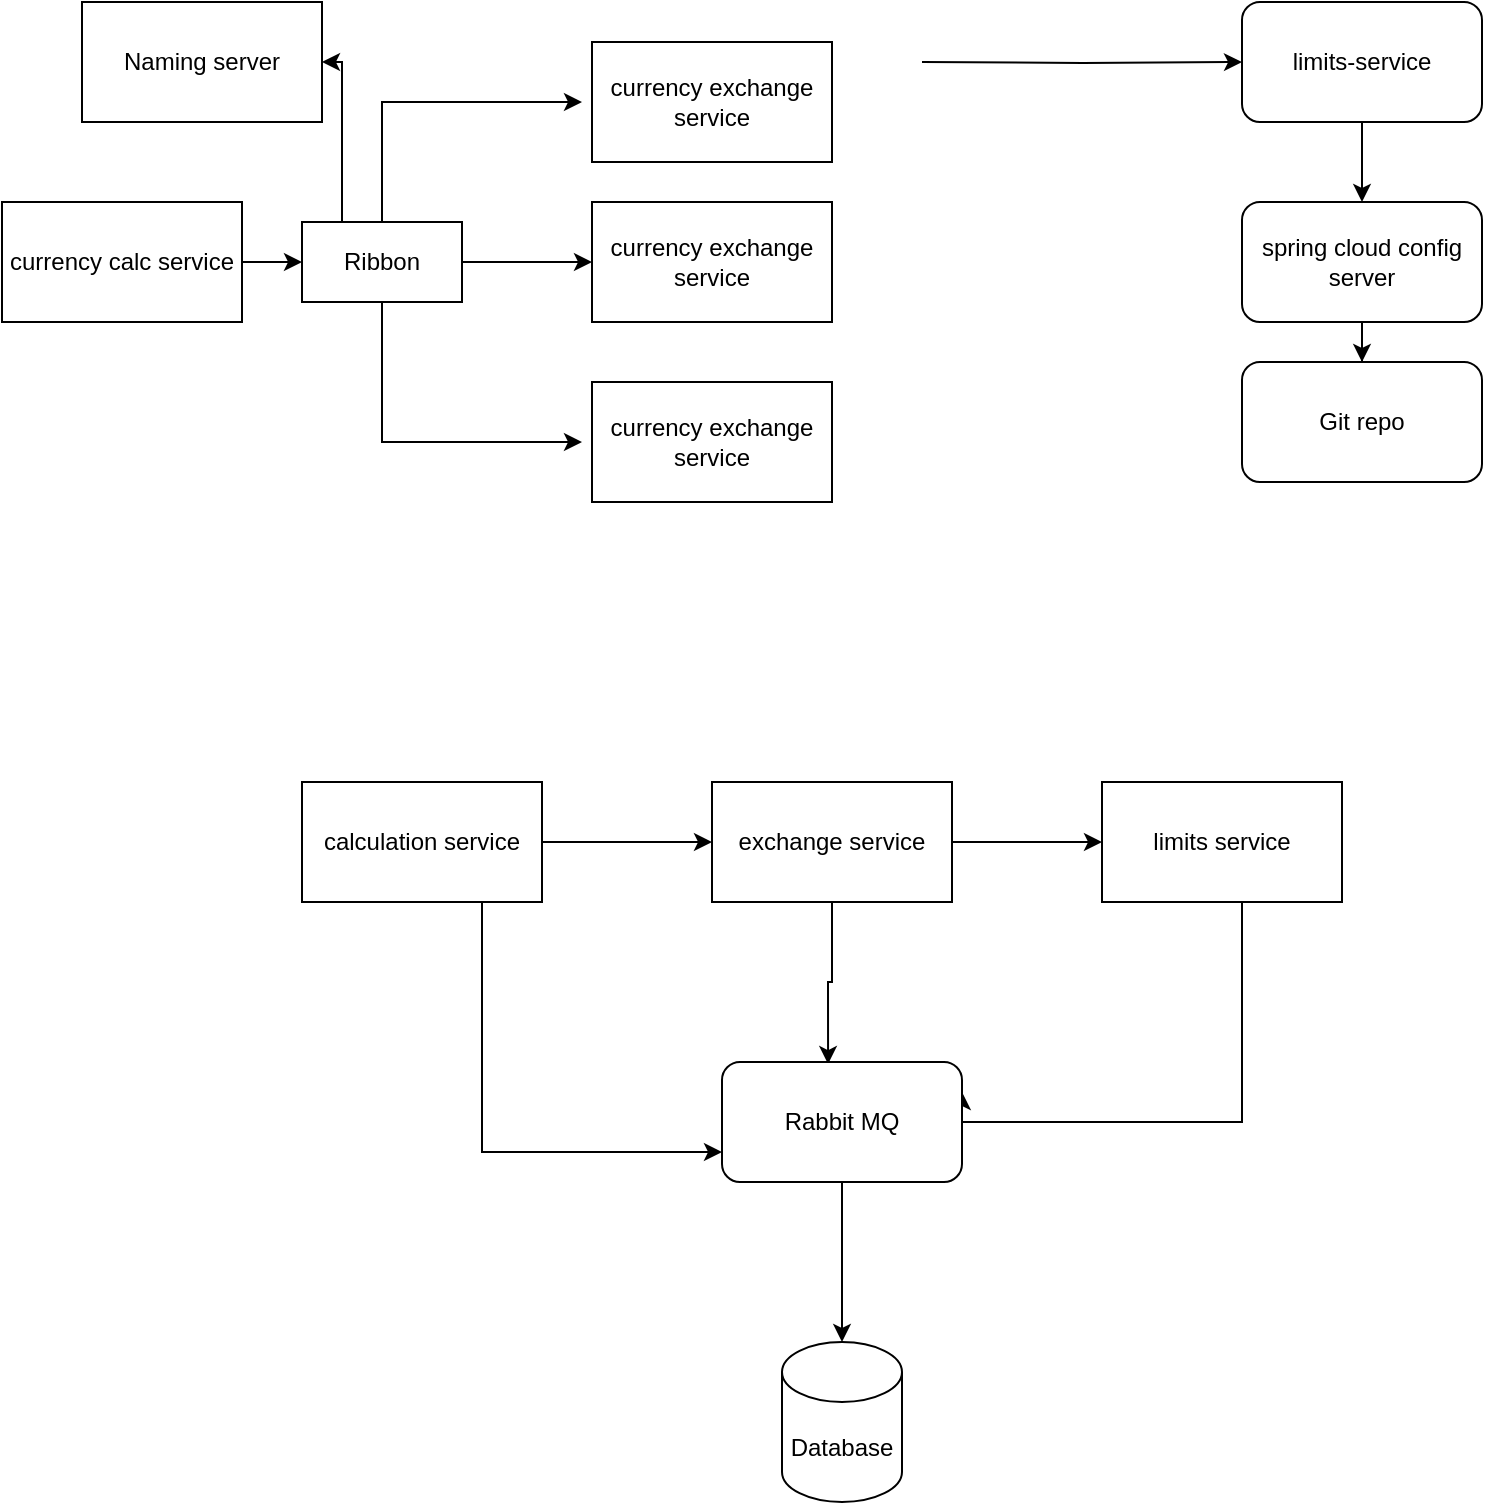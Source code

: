 <mxfile version="20.0.4" type="github">
  <diagram id="X2fJKKt7aarqbtWtg0Cp" name="Page-1">
    <mxGraphModel dx="868" dy="450" grid="1" gridSize="10" guides="1" tooltips="1" connect="1" arrows="1" fold="1" page="1" pageScale="1" pageWidth="850" pageHeight="1100" math="0" shadow="0">
      <root>
        <mxCell id="0" />
        <mxCell id="1" parent="0" />
        <mxCell id="hKdDYJP4mx2-etjvpNGC-3" value="" style="edgeStyle=orthogonalEdgeStyle;rounded=0;orthogonalLoop=1;jettySize=auto;html=1;" parent="1" source="hKdDYJP4mx2-etjvpNGC-1" target="hKdDYJP4mx2-etjvpNGC-2" edge="1">
          <mxGeometry relative="1" as="geometry" />
        </mxCell>
        <mxCell id="hKdDYJP4mx2-etjvpNGC-1" value="limits-service" style="rounded=1;whiteSpace=wrap;html=1;" parent="1" vertex="1">
          <mxGeometry x="630" y="90" width="120" height="60" as="geometry" />
        </mxCell>
        <mxCell id="hKdDYJP4mx2-etjvpNGC-5" value="" style="edgeStyle=orthogonalEdgeStyle;rounded=0;orthogonalLoop=1;jettySize=auto;html=1;" parent="1" source="hKdDYJP4mx2-etjvpNGC-2" target="hKdDYJP4mx2-etjvpNGC-4" edge="1">
          <mxGeometry relative="1" as="geometry" />
        </mxCell>
        <mxCell id="hKdDYJP4mx2-etjvpNGC-2" value="spring cloud config server" style="whiteSpace=wrap;html=1;rounded=1;" parent="1" vertex="1">
          <mxGeometry x="630" y="190" width="120" height="60" as="geometry" />
        </mxCell>
        <mxCell id="hKdDYJP4mx2-etjvpNGC-4" value="Git repo" style="whiteSpace=wrap;html=1;rounded=1;" parent="1" vertex="1">
          <mxGeometry x="630" y="270" width="120" height="60" as="geometry" />
        </mxCell>
        <mxCell id="hKdDYJP4mx2-etjvpNGC-13" value="" style="edgeStyle=orthogonalEdgeStyle;rounded=0;orthogonalLoop=1;jettySize=auto;html=1;" parent="1" source="hKdDYJP4mx2-etjvpNGC-6" target="hKdDYJP4mx2-etjvpNGC-12" edge="1">
          <mxGeometry relative="1" as="geometry" />
        </mxCell>
        <mxCell id="hKdDYJP4mx2-etjvpNGC-6" value="currency calc service" style="rounded=0;whiteSpace=wrap;html=1;" parent="1" vertex="1">
          <mxGeometry x="10" y="190" width="120" height="60" as="geometry" />
        </mxCell>
        <mxCell id="hKdDYJP4mx2-etjvpNGC-9" value="" style="edgeStyle=orthogonalEdgeStyle;rounded=0;orthogonalLoop=1;jettySize=auto;html=1;" parent="1" target="hKdDYJP4mx2-etjvpNGC-1" edge="1">
          <mxGeometry relative="1" as="geometry">
            <mxPoint x="470" y="120" as="sourcePoint" />
          </mxGeometry>
        </mxCell>
        <mxCell id="hKdDYJP4mx2-etjvpNGC-7" value="currency exchange service" style="whiteSpace=wrap;html=1;rounded=0;" parent="1" vertex="1">
          <mxGeometry x="305" y="190" width="120" height="60" as="geometry" />
        </mxCell>
        <mxCell id="hKdDYJP4mx2-etjvpNGC-10" value="currency exchange service" style="whiteSpace=wrap;html=1;rounded=0;" parent="1" vertex="1">
          <mxGeometry x="305" y="280" width="120" height="60" as="geometry" />
        </mxCell>
        <mxCell id="hKdDYJP4mx2-etjvpNGC-11" value="currency exchange service" style="whiteSpace=wrap;html=1;rounded=0;" parent="1" vertex="1">
          <mxGeometry x="305" y="110" width="120" height="60" as="geometry" />
        </mxCell>
        <mxCell id="hKdDYJP4mx2-etjvpNGC-15" value="" style="edgeStyle=orthogonalEdgeStyle;rounded=0;orthogonalLoop=1;jettySize=auto;html=1;" parent="1" source="hKdDYJP4mx2-etjvpNGC-12" target="hKdDYJP4mx2-etjvpNGC-7" edge="1">
          <mxGeometry relative="1" as="geometry" />
        </mxCell>
        <mxCell id="hKdDYJP4mx2-etjvpNGC-19" value="" style="edgeStyle=orthogonalEdgeStyle;rounded=0;orthogonalLoop=1;jettySize=auto;html=1;" parent="1" source="hKdDYJP4mx2-etjvpNGC-12" edge="1">
          <mxGeometry relative="1" as="geometry">
            <mxPoint x="300" y="140" as="targetPoint" />
            <Array as="points">
              <mxPoint x="200" y="140" />
            </Array>
          </mxGeometry>
        </mxCell>
        <mxCell id="hKdDYJP4mx2-etjvpNGC-20" style="edgeStyle=orthogonalEdgeStyle;rounded=0;orthogonalLoop=1;jettySize=auto;html=1;" parent="1" source="hKdDYJP4mx2-etjvpNGC-12" edge="1">
          <mxGeometry relative="1" as="geometry">
            <mxPoint x="300" y="310" as="targetPoint" />
            <Array as="points">
              <mxPoint x="200" y="310" />
            </Array>
          </mxGeometry>
        </mxCell>
        <mxCell id="hKdDYJP4mx2-etjvpNGC-22" value="" style="edgeStyle=orthogonalEdgeStyle;rounded=0;orthogonalLoop=1;jettySize=auto;html=1;" parent="1" source="hKdDYJP4mx2-etjvpNGC-12" target="hKdDYJP4mx2-etjvpNGC-21" edge="1">
          <mxGeometry relative="1" as="geometry">
            <Array as="points">
              <mxPoint x="180" y="120" />
            </Array>
          </mxGeometry>
        </mxCell>
        <mxCell id="hKdDYJP4mx2-etjvpNGC-12" value="Ribbon" style="whiteSpace=wrap;html=1;rounded=0;" parent="1" vertex="1">
          <mxGeometry x="160" y="200" width="80" height="40" as="geometry" />
        </mxCell>
        <mxCell id="hKdDYJP4mx2-etjvpNGC-21" value="Naming server" style="whiteSpace=wrap;html=1;rounded=0;" parent="1" vertex="1">
          <mxGeometry x="50" y="90" width="120" height="60" as="geometry" />
        </mxCell>
        <mxCell id="zPldYSE9pNG7JLtZt6pi-3" value="" style="edgeStyle=orthogonalEdgeStyle;rounded=0;orthogonalLoop=1;jettySize=auto;html=1;" edge="1" parent="1" source="zPldYSE9pNG7JLtZt6pi-1" target="zPldYSE9pNG7JLtZt6pi-2">
          <mxGeometry relative="1" as="geometry" />
        </mxCell>
        <mxCell id="zPldYSE9pNG7JLtZt6pi-7" style="edgeStyle=orthogonalEdgeStyle;rounded=0;orthogonalLoop=1;jettySize=auto;html=1;exitX=0.75;exitY=1;exitDx=0;exitDy=0;entryX=0;entryY=0.75;entryDx=0;entryDy=0;" edge="1" parent="1" source="zPldYSE9pNG7JLtZt6pi-1" target="zPldYSE9pNG7JLtZt6pi-6">
          <mxGeometry relative="1" as="geometry" />
        </mxCell>
        <mxCell id="zPldYSE9pNG7JLtZt6pi-1" value="calculation service" style="rounded=0;whiteSpace=wrap;html=1;" vertex="1" parent="1">
          <mxGeometry x="160" y="480" width="120" height="60" as="geometry" />
        </mxCell>
        <mxCell id="zPldYSE9pNG7JLtZt6pi-5" value="" style="edgeStyle=orthogonalEdgeStyle;rounded=0;orthogonalLoop=1;jettySize=auto;html=1;" edge="1" parent="1" source="zPldYSE9pNG7JLtZt6pi-2" target="zPldYSE9pNG7JLtZt6pi-4">
          <mxGeometry relative="1" as="geometry" />
        </mxCell>
        <mxCell id="zPldYSE9pNG7JLtZt6pi-8" style="edgeStyle=orthogonalEdgeStyle;rounded=0;orthogonalLoop=1;jettySize=auto;html=1;entryX=0.442;entryY=0.017;entryDx=0;entryDy=0;entryPerimeter=0;" edge="1" parent="1" source="zPldYSE9pNG7JLtZt6pi-2" target="zPldYSE9pNG7JLtZt6pi-6">
          <mxGeometry relative="1" as="geometry" />
        </mxCell>
        <mxCell id="zPldYSE9pNG7JLtZt6pi-2" value="exchange service" style="whiteSpace=wrap;html=1;rounded=0;" vertex="1" parent="1">
          <mxGeometry x="365" y="480" width="120" height="60" as="geometry" />
        </mxCell>
        <mxCell id="zPldYSE9pNG7JLtZt6pi-9" style="edgeStyle=orthogonalEdgeStyle;rounded=0;orthogonalLoop=1;jettySize=auto;html=1;entryX=1;entryY=0.25;entryDx=0;entryDy=0;" edge="1" parent="1" source="zPldYSE9pNG7JLtZt6pi-4" target="zPldYSE9pNG7JLtZt6pi-6">
          <mxGeometry relative="1" as="geometry">
            <mxPoint x="620" y="650" as="targetPoint" />
            <Array as="points">
              <mxPoint x="630" y="650" />
              <mxPoint x="490" y="650" />
            </Array>
          </mxGeometry>
        </mxCell>
        <mxCell id="zPldYSE9pNG7JLtZt6pi-4" value="limits service" style="whiteSpace=wrap;html=1;rounded=0;" vertex="1" parent="1">
          <mxGeometry x="560" y="480" width="120" height="60" as="geometry" />
        </mxCell>
        <mxCell id="zPldYSE9pNG7JLtZt6pi-11" value="" style="edgeStyle=orthogonalEdgeStyle;rounded=0;orthogonalLoop=1;jettySize=auto;html=1;" edge="1" parent="1" source="zPldYSE9pNG7JLtZt6pi-6" target="zPldYSE9pNG7JLtZt6pi-10">
          <mxGeometry relative="1" as="geometry" />
        </mxCell>
        <mxCell id="zPldYSE9pNG7JLtZt6pi-6" value="Rabbit MQ" style="rounded=1;whiteSpace=wrap;html=1;" vertex="1" parent="1">
          <mxGeometry x="370" y="620" width="120" height="60" as="geometry" />
        </mxCell>
        <mxCell id="zPldYSE9pNG7JLtZt6pi-10" value="Database" style="shape=cylinder3;whiteSpace=wrap;html=1;boundedLbl=1;backgroundOutline=1;size=15;" vertex="1" parent="1">
          <mxGeometry x="400" y="760" width="60" height="80" as="geometry" />
        </mxCell>
      </root>
    </mxGraphModel>
  </diagram>
</mxfile>
